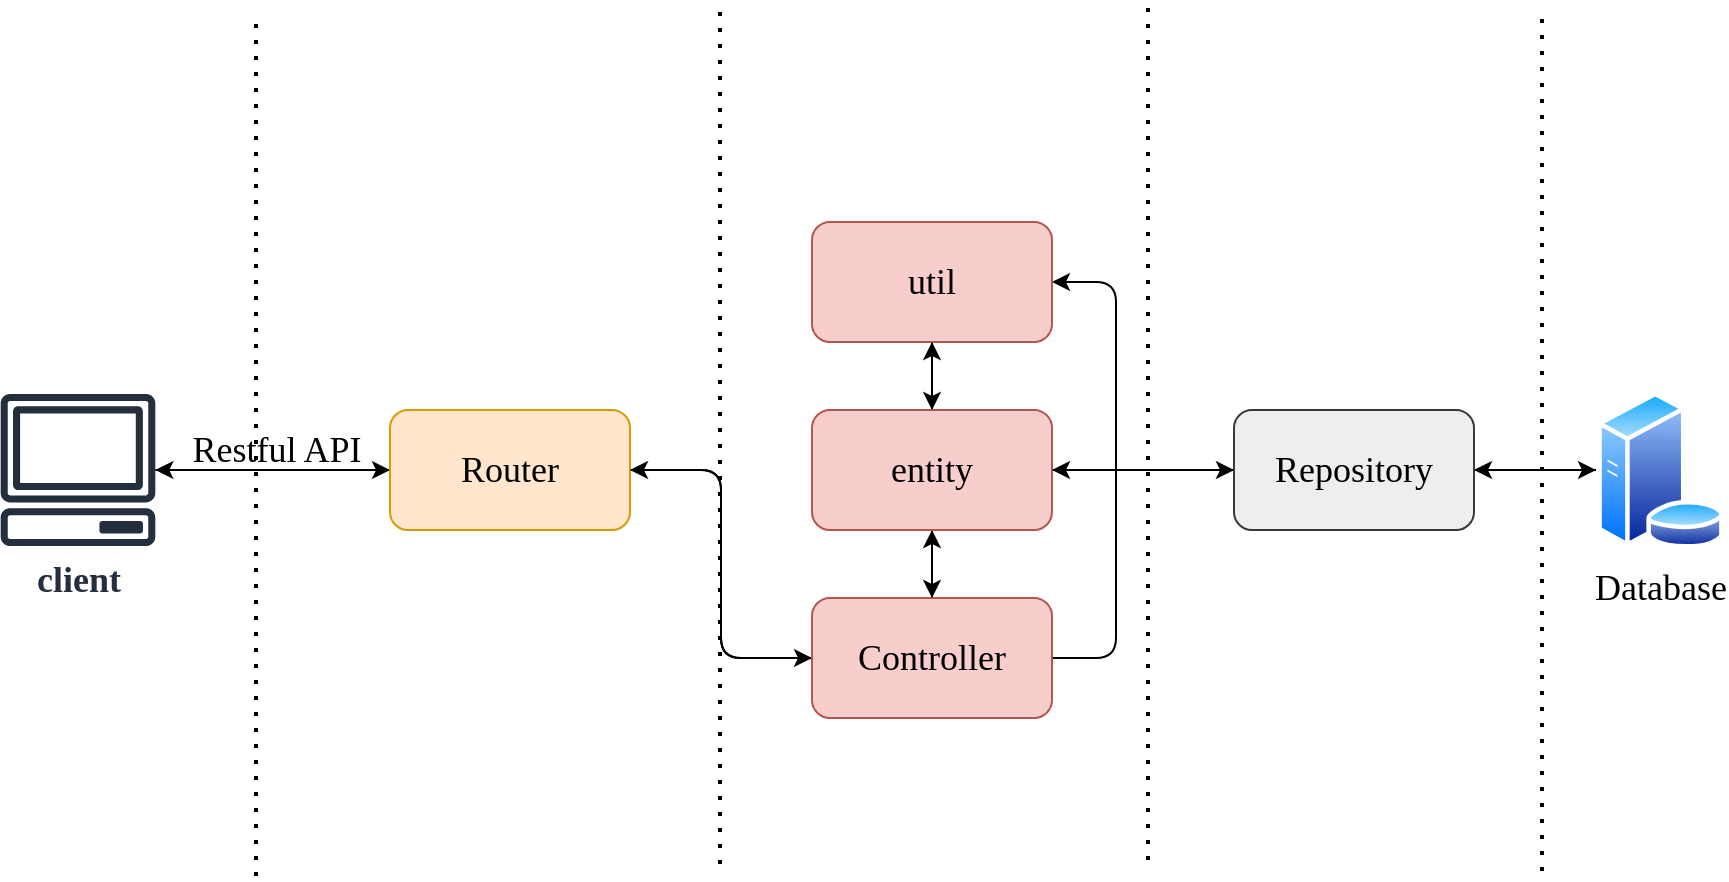 <mxfile>
    <diagram id="HcoxACSzYEue4bnlqDOu" name="第 1 页">
        <mxGraphModel dx="1330" dy="1104" grid="0" gridSize="10" guides="1" tooltips="1" connect="1" arrows="1" fold="1" page="0" pageScale="1" pageWidth="1169" pageHeight="827" math="0" shadow="0">
            <root>
                <mxCell id="0"/>
                <mxCell id="1" parent="0"/>
                <mxCell id="11" style="edgeStyle=none;html=1;entryX=0;entryY=0.5;entryDx=0;entryDy=0;fontFamily=Times New Roman;fontSize=18;" edge="1" parent="1" source="3" target="5">
                    <mxGeometry relative="1" as="geometry"/>
                </mxCell>
                <mxCell id="3" value="client" style="sketch=0;outlineConnect=0;fontColor=#232F3E;gradientColor=none;fillColor=#232F3D;strokeColor=none;dashed=0;verticalLabelPosition=bottom;verticalAlign=top;align=center;html=1;fontSize=18;fontStyle=1;aspect=fixed;pointerEvents=1;shape=mxgraph.aws4.client;fontFamily=Times New Roman;" vertex="1" parent="1">
                    <mxGeometry x="-80" y="27" width="78" height="76" as="geometry"/>
                </mxCell>
                <mxCell id="26" style="edgeStyle=orthogonalEdgeStyle;html=1;entryX=1;entryY=0.5;entryDx=0;entryDy=0;fontFamily=Times New Roman;fontSize=18;" edge="1" parent="1" source="4" target="10">
                    <mxGeometry relative="1" as="geometry"/>
                </mxCell>
                <mxCell id="4" value="Database" style="aspect=fixed;perimeter=ellipsePerimeter;html=1;align=center;shadow=0;dashed=0;spacingTop=3;image;image=img/lib/active_directory/database_server.svg;fontFamily=Times New Roman;fontSize=18;" vertex="1" parent="1">
                    <mxGeometry x="718" y="25.68" width="64.48" height="78.63" as="geometry"/>
                </mxCell>
                <mxCell id="12" style="edgeStyle=none;html=1;fontFamily=Times New Roman;fontSize=18;" edge="1" parent="1" source="5" target="3">
                    <mxGeometry relative="1" as="geometry"/>
                </mxCell>
                <mxCell id="16" style="edgeStyle=orthogonalEdgeStyle;html=1;entryX=0;entryY=0.5;entryDx=0;entryDy=0;fontFamily=Times New Roman;fontSize=18;" edge="1" parent="1" source="5" target="6">
                    <mxGeometry relative="1" as="geometry"/>
                </mxCell>
                <mxCell id="5" value="&lt;span style=&quot;font-weight: normal; font-size: 18px;&quot;&gt;Router&lt;/span&gt;" style="rounded=1;whiteSpace=wrap;html=1;fontStyle=1;fontFamily=Times New Roman;fontSize=18;fillColor=#ffe6cc;strokeColor=#d79b00;" vertex="1" parent="1">
                    <mxGeometry x="115" y="35" width="120" height="60" as="geometry"/>
                </mxCell>
                <mxCell id="17" style="edgeStyle=orthogonalEdgeStyle;html=1;entryX=1;entryY=0.5;entryDx=0;entryDy=0;fontFamily=Times New Roman;fontSize=18;" edge="1" parent="1" source="6" target="5">
                    <mxGeometry relative="1" as="geometry"/>
                </mxCell>
                <mxCell id="18" style="edgeStyle=orthogonalEdgeStyle;html=1;entryX=0.5;entryY=1;entryDx=0;entryDy=0;fontFamily=Times New Roman;fontSize=18;" edge="1" parent="1" source="6" target="8">
                    <mxGeometry relative="1" as="geometry"/>
                </mxCell>
                <mxCell id="29" style="edgeStyle=orthogonalEdgeStyle;html=1;entryX=1;entryY=0.5;entryDx=0;entryDy=0;fontFamily=Times New Roman;fontSize=18;" edge="1" parent="1" source="6" target="7">
                    <mxGeometry relative="1" as="geometry">
                        <Array as="points">
                            <mxPoint x="478" y="159"/>
                            <mxPoint x="478" y="-29"/>
                        </Array>
                    </mxGeometry>
                </mxCell>
                <mxCell id="6" value="Controller" style="rounded=1;whiteSpace=wrap;html=1;fontFamily=Times New Roman;fontSize=18;fillColor=#f8cecc;strokeColor=#b85450;" vertex="1" parent="1">
                    <mxGeometry x="326" y="129" width="120" height="60" as="geometry"/>
                </mxCell>
                <mxCell id="20" style="edgeStyle=orthogonalEdgeStyle;html=1;entryX=0.5;entryY=0;entryDx=0;entryDy=0;fontFamily=Times New Roman;fontSize=18;" edge="1" parent="1" source="7" target="8">
                    <mxGeometry relative="1" as="geometry"/>
                </mxCell>
                <mxCell id="7" value="util" style="rounded=1;whiteSpace=wrap;html=1;fontFamily=Times New Roman;fontSize=18;fillColor=#f8cecc;strokeColor=#b85450;" vertex="1" parent="1">
                    <mxGeometry x="326" y="-59" width="120" height="60" as="geometry"/>
                </mxCell>
                <mxCell id="19" style="edgeStyle=orthogonalEdgeStyle;html=1;entryX=0.5;entryY=0;entryDx=0;entryDy=0;fontFamily=Times New Roman;fontSize=18;" edge="1" parent="1" source="8" target="6">
                    <mxGeometry relative="1" as="geometry"/>
                </mxCell>
                <mxCell id="21" style="edgeStyle=orthogonalEdgeStyle;html=1;fontFamily=Times New Roman;fontSize=18;" edge="1" parent="1" source="8" target="7">
                    <mxGeometry relative="1" as="geometry"/>
                </mxCell>
                <mxCell id="22" style="edgeStyle=orthogonalEdgeStyle;html=1;entryX=0;entryY=0.5;entryDx=0;entryDy=0;fontFamily=Times New Roman;fontSize=18;" edge="1" parent="1" source="8" target="10">
                    <mxGeometry relative="1" as="geometry"/>
                </mxCell>
                <mxCell id="8" value="entity" style="rounded=1;whiteSpace=wrap;html=1;fontFamily=Times New Roman;fontSize=18;fillColor=#f8cecc;strokeColor=#b85450;" vertex="1" parent="1">
                    <mxGeometry x="326" y="35" width="120" height="60" as="geometry"/>
                </mxCell>
                <mxCell id="23" style="edgeStyle=orthogonalEdgeStyle;html=1;entryX=1;entryY=0.5;entryDx=0;entryDy=0;fontFamily=Times New Roman;fontSize=18;" edge="1" parent="1" source="10" target="8">
                    <mxGeometry relative="1" as="geometry"/>
                </mxCell>
                <mxCell id="27" style="edgeStyle=orthogonalEdgeStyle;html=1;entryX=0;entryY=0.5;entryDx=0;entryDy=0;fontFamily=Times New Roman;fontSize=18;" edge="1" parent="1" source="10" target="4">
                    <mxGeometry relative="1" as="geometry"/>
                </mxCell>
                <mxCell id="10" value="Repository" style="rounded=1;whiteSpace=wrap;html=1;fontFamily=Times New Roman;fontSize=18;fillColor=#eeeeee;strokeColor=#36393d;" vertex="1" parent="1">
                    <mxGeometry x="537" y="35" width="120" height="60" as="geometry"/>
                </mxCell>
                <mxCell id="13" value="Restful API" style="text;html=1;align=center;verticalAlign=middle;resizable=0;points=[];autosize=1;strokeColor=none;fillColor=none;fontFamily=Times New Roman;fontSize=18;" vertex="1" parent="1">
                    <mxGeometry x="10" y="42" width="95" height="26" as="geometry"/>
                </mxCell>
                <mxCell id="14" value="" style="endArrow=none;dashed=1;html=1;dashPattern=1 3;strokeWidth=2;fontFamily=Times New Roman;fontSize=18;" edge="1" parent="1">
                    <mxGeometry width="50" height="50" relative="1" as="geometry">
                        <mxPoint x="48" y="268" as="sourcePoint"/>
                        <mxPoint x="48" y="-161" as="targetPoint"/>
                    </mxGeometry>
                </mxCell>
                <mxCell id="15" value="" style="endArrow=none;dashed=1;html=1;dashPattern=1 3;strokeWidth=2;fontFamily=Times New Roman;fontSize=18;" edge="1" parent="1">
                    <mxGeometry width="50" height="50" relative="1" as="geometry">
                        <mxPoint x="280" y="262" as="sourcePoint"/>
                        <mxPoint x="280" y="-167" as="targetPoint"/>
                    </mxGeometry>
                </mxCell>
                <mxCell id="24" value="" style="endArrow=none;dashed=1;html=1;dashPattern=1 3;strokeWidth=2;fontFamily=Times New Roman;fontSize=18;" edge="1" parent="1">
                    <mxGeometry width="50" height="50" relative="1" as="geometry">
                        <mxPoint x="494" y="260" as="sourcePoint"/>
                        <mxPoint x="494" y="-169" as="targetPoint"/>
                    </mxGeometry>
                </mxCell>
                <mxCell id="25" value="" style="endArrow=none;dashed=1;html=1;dashPattern=1 3;strokeWidth=2;fontFamily=Times New Roman;fontSize=18;" edge="1" parent="1">
                    <mxGeometry width="50" height="50" relative="1" as="geometry">
                        <mxPoint x="691" y="265.5" as="sourcePoint"/>
                        <mxPoint x="691" y="-163.5" as="targetPoint"/>
                    </mxGeometry>
                </mxCell>
            </root>
        </mxGraphModel>
    </diagram>
</mxfile>